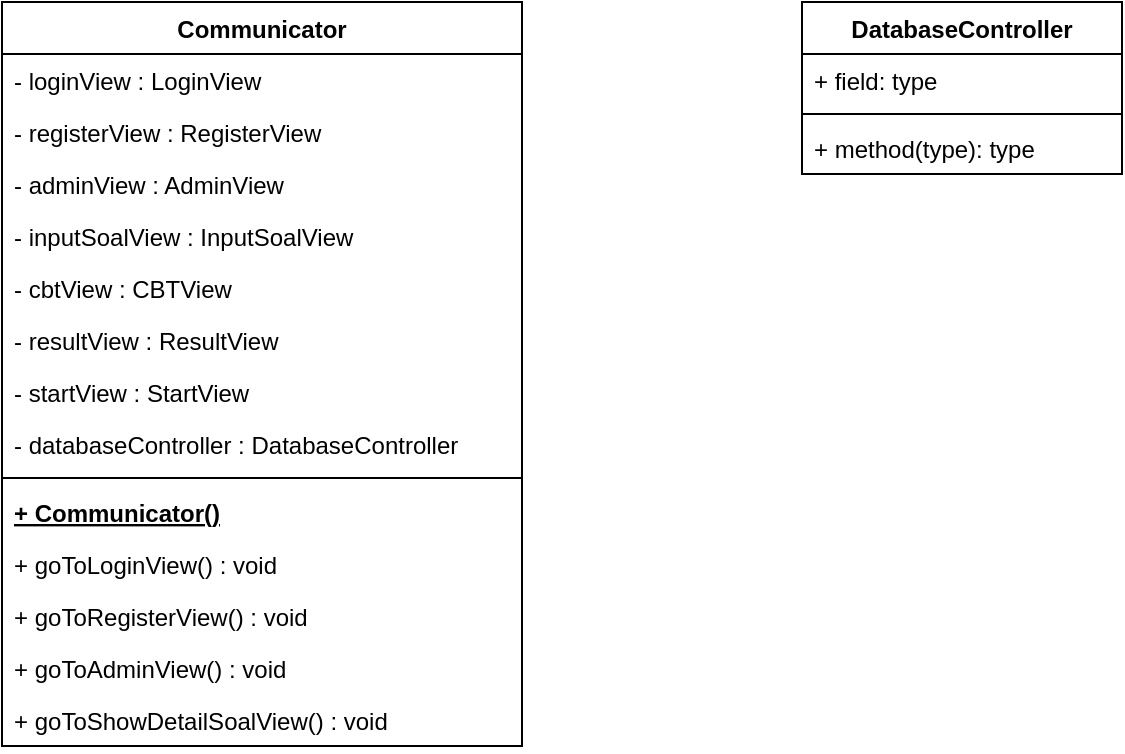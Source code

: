 <mxfile version="14.1.8" type="device"><diagram id="4f0ahh_r0otWK67700Ve" name="Page-1"><mxGraphModel dx="1038" dy="580" grid="1" gridSize="10" guides="1" tooltips="1" connect="1" arrows="1" fold="1" page="1" pageScale="1" pageWidth="827" pageHeight="1169" math="0" shadow="0"><root><mxCell id="0"/><mxCell id="1" parent="0"/><mxCell id="ICqeO7yJ34Oc8_WS4ZBf-1" value="Communicator" style="swimlane;fontStyle=1;align=center;verticalAlign=top;childLayout=stackLayout;horizontal=1;startSize=26;horizontalStack=0;resizeParent=1;resizeParentMax=0;resizeLast=0;collapsible=1;marginBottom=0;" vertex="1" parent="1"><mxGeometry x="330" y="260" width="260" height="372" as="geometry"/></mxCell><mxCell id="ICqeO7yJ34Oc8_WS4ZBf-2" value="- loginView : LoginView" style="text;strokeColor=none;fillColor=none;align=left;verticalAlign=top;spacingLeft=4;spacingRight=4;overflow=hidden;rotatable=0;points=[[0,0.5],[1,0.5]];portConstraint=eastwest;" vertex="1" parent="ICqeO7yJ34Oc8_WS4ZBf-1"><mxGeometry y="26" width="260" height="26" as="geometry"/></mxCell><mxCell id="ICqeO7yJ34Oc8_WS4ZBf-5" value="- registerView : RegisterView" style="text;strokeColor=none;fillColor=none;align=left;verticalAlign=top;spacingLeft=4;spacingRight=4;overflow=hidden;rotatable=0;points=[[0,0.5],[1,0.5]];portConstraint=eastwest;" vertex="1" parent="ICqeO7yJ34Oc8_WS4ZBf-1"><mxGeometry y="52" width="260" height="26" as="geometry"/></mxCell><mxCell id="ICqeO7yJ34Oc8_WS4ZBf-6" value="- adminView : AdminView" style="text;strokeColor=none;fillColor=none;align=left;verticalAlign=top;spacingLeft=4;spacingRight=4;overflow=hidden;rotatable=0;points=[[0,0.5],[1,0.5]];portConstraint=eastwest;" vertex="1" parent="ICqeO7yJ34Oc8_WS4ZBf-1"><mxGeometry y="78" width="260" height="26" as="geometry"/></mxCell><mxCell id="ICqeO7yJ34Oc8_WS4ZBf-7" value="- inputSoalView : InputSoalView" style="text;strokeColor=none;fillColor=none;align=left;verticalAlign=top;spacingLeft=4;spacingRight=4;overflow=hidden;rotatable=0;points=[[0,0.5],[1,0.5]];portConstraint=eastwest;" vertex="1" parent="ICqeO7yJ34Oc8_WS4ZBf-1"><mxGeometry y="104" width="260" height="26" as="geometry"/></mxCell><mxCell id="ICqeO7yJ34Oc8_WS4ZBf-8" value="- cbtView : CBTView" style="text;strokeColor=none;fillColor=none;align=left;verticalAlign=top;spacingLeft=4;spacingRight=4;overflow=hidden;rotatable=0;points=[[0,0.5],[1,0.5]];portConstraint=eastwest;" vertex="1" parent="ICqeO7yJ34Oc8_WS4ZBf-1"><mxGeometry y="130" width="260" height="26" as="geometry"/></mxCell><mxCell id="ICqeO7yJ34Oc8_WS4ZBf-9" value="- resultView : ResultView" style="text;strokeColor=none;fillColor=none;align=left;verticalAlign=top;spacingLeft=4;spacingRight=4;overflow=hidden;rotatable=0;points=[[0,0.5],[1,0.5]];portConstraint=eastwest;" vertex="1" parent="ICqeO7yJ34Oc8_WS4ZBf-1"><mxGeometry y="156" width="260" height="26" as="geometry"/></mxCell><mxCell id="ICqeO7yJ34Oc8_WS4ZBf-10" value="- startView : StartView" style="text;strokeColor=none;fillColor=none;align=left;verticalAlign=top;spacingLeft=4;spacingRight=4;overflow=hidden;rotatable=0;points=[[0,0.5],[1,0.5]];portConstraint=eastwest;" vertex="1" parent="ICqeO7yJ34Oc8_WS4ZBf-1"><mxGeometry y="182" width="260" height="26" as="geometry"/></mxCell><mxCell id="ICqeO7yJ34Oc8_WS4ZBf-11" value="- databaseController : DatabaseController" style="text;strokeColor=none;fillColor=none;align=left;verticalAlign=top;spacingLeft=4;spacingRight=4;overflow=hidden;rotatable=0;points=[[0,0.5],[1,0.5]];portConstraint=eastwest;" vertex="1" parent="ICqeO7yJ34Oc8_WS4ZBf-1"><mxGeometry y="208" width="260" height="26" as="geometry"/></mxCell><mxCell id="ICqeO7yJ34Oc8_WS4ZBf-3" value="" style="line;strokeWidth=1;fillColor=none;align=left;verticalAlign=middle;spacingTop=-1;spacingLeft=3;spacingRight=3;rotatable=0;labelPosition=right;points=[];portConstraint=eastwest;" vertex="1" parent="ICqeO7yJ34Oc8_WS4ZBf-1"><mxGeometry y="234" width="260" height="8" as="geometry"/></mxCell><mxCell id="ICqeO7yJ34Oc8_WS4ZBf-4" value="+ Communicator()" style="text;strokeColor=none;fillColor=none;align=left;verticalAlign=top;spacingLeft=4;spacingRight=4;overflow=hidden;rotatable=0;points=[[0,0.5],[1,0.5]];portConstraint=eastwest;fontStyle=5" vertex="1" parent="ICqeO7yJ34Oc8_WS4ZBf-1"><mxGeometry y="242" width="260" height="26" as="geometry"/></mxCell><mxCell id="ICqeO7yJ34Oc8_WS4ZBf-12" value="+ goToLoginView() : void" style="text;strokeColor=none;fillColor=none;align=left;verticalAlign=top;spacingLeft=4;spacingRight=4;overflow=hidden;rotatable=0;points=[[0,0.5],[1,0.5]];portConstraint=eastwest;" vertex="1" parent="ICqeO7yJ34Oc8_WS4ZBf-1"><mxGeometry y="268" width="260" height="26" as="geometry"/></mxCell><mxCell id="ICqeO7yJ34Oc8_WS4ZBf-13" value="+ goToRegisterView() : void" style="text;strokeColor=none;fillColor=none;align=left;verticalAlign=top;spacingLeft=4;spacingRight=4;overflow=hidden;rotatable=0;points=[[0,0.5],[1,0.5]];portConstraint=eastwest;" vertex="1" parent="ICqeO7yJ34Oc8_WS4ZBf-1"><mxGeometry y="294" width="260" height="26" as="geometry"/></mxCell><mxCell id="ICqeO7yJ34Oc8_WS4ZBf-14" value="+ goToAdminView() : void" style="text;strokeColor=none;fillColor=none;align=left;verticalAlign=top;spacingLeft=4;spacingRight=4;overflow=hidden;rotatable=0;points=[[0,0.5],[1,0.5]];portConstraint=eastwest;" vertex="1" parent="ICqeO7yJ34Oc8_WS4ZBf-1"><mxGeometry y="320" width="260" height="26" as="geometry"/></mxCell><mxCell id="ICqeO7yJ34Oc8_WS4ZBf-15" value="+ goToShowDetailSoalView() : void" style="text;strokeColor=none;fillColor=none;align=left;verticalAlign=top;spacingLeft=4;spacingRight=4;overflow=hidden;rotatable=0;points=[[0,0.5],[1,0.5]];portConstraint=eastwest;" vertex="1" parent="ICqeO7yJ34Oc8_WS4ZBf-1"><mxGeometry y="346" width="260" height="26" as="geometry"/></mxCell><mxCell id="ICqeO7yJ34Oc8_WS4ZBf-16" value="DatabaseController" style="swimlane;fontStyle=1;align=center;verticalAlign=top;childLayout=stackLayout;horizontal=1;startSize=26;horizontalStack=0;resizeParent=1;resizeParentMax=0;resizeLast=0;collapsible=1;marginBottom=0;" vertex="1" parent="1"><mxGeometry x="730" y="260" width="160" height="86" as="geometry"/></mxCell><mxCell id="ICqeO7yJ34Oc8_WS4ZBf-17" value="+ field: type" style="text;strokeColor=none;fillColor=none;align=left;verticalAlign=top;spacingLeft=4;spacingRight=4;overflow=hidden;rotatable=0;points=[[0,0.5],[1,0.5]];portConstraint=eastwest;" vertex="1" parent="ICqeO7yJ34Oc8_WS4ZBf-16"><mxGeometry y="26" width="160" height="26" as="geometry"/></mxCell><mxCell id="ICqeO7yJ34Oc8_WS4ZBf-18" value="" style="line;strokeWidth=1;fillColor=none;align=left;verticalAlign=middle;spacingTop=-1;spacingLeft=3;spacingRight=3;rotatable=0;labelPosition=right;points=[];portConstraint=eastwest;" vertex="1" parent="ICqeO7yJ34Oc8_WS4ZBf-16"><mxGeometry y="52" width="160" height="8" as="geometry"/></mxCell><mxCell id="ICqeO7yJ34Oc8_WS4ZBf-19" value="+ method(type): type" style="text;strokeColor=none;fillColor=none;align=left;verticalAlign=top;spacingLeft=4;spacingRight=4;overflow=hidden;rotatable=0;points=[[0,0.5],[1,0.5]];portConstraint=eastwest;" vertex="1" parent="ICqeO7yJ34Oc8_WS4ZBf-16"><mxGeometry y="60" width="160" height="26" as="geometry"/></mxCell></root></mxGraphModel></diagram></mxfile>